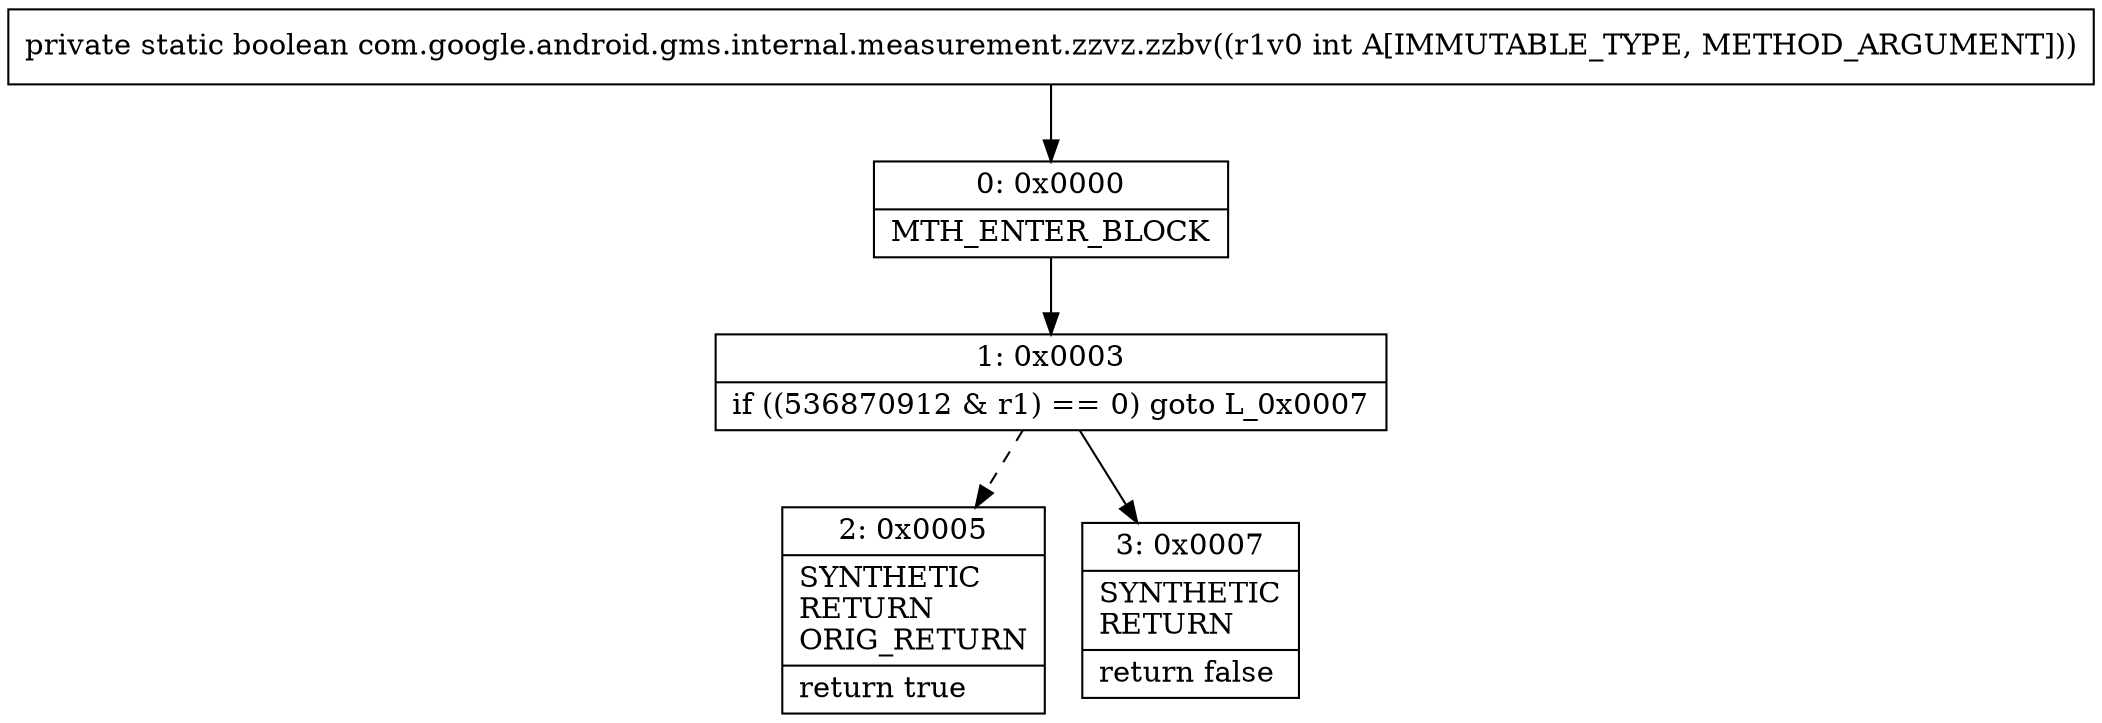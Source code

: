 digraph "CFG forcom.google.android.gms.internal.measurement.zzvz.zzbv(I)Z" {
Node_0 [shape=record,label="{0\:\ 0x0000|MTH_ENTER_BLOCK\l}"];
Node_1 [shape=record,label="{1\:\ 0x0003|if ((536870912 & r1) == 0) goto L_0x0007\l}"];
Node_2 [shape=record,label="{2\:\ 0x0005|SYNTHETIC\lRETURN\lORIG_RETURN\l|return true\l}"];
Node_3 [shape=record,label="{3\:\ 0x0007|SYNTHETIC\lRETURN\l|return false\l}"];
MethodNode[shape=record,label="{private static boolean com.google.android.gms.internal.measurement.zzvz.zzbv((r1v0 int A[IMMUTABLE_TYPE, METHOD_ARGUMENT])) }"];
MethodNode -> Node_0;
Node_0 -> Node_1;
Node_1 -> Node_2[style=dashed];
Node_1 -> Node_3;
}

